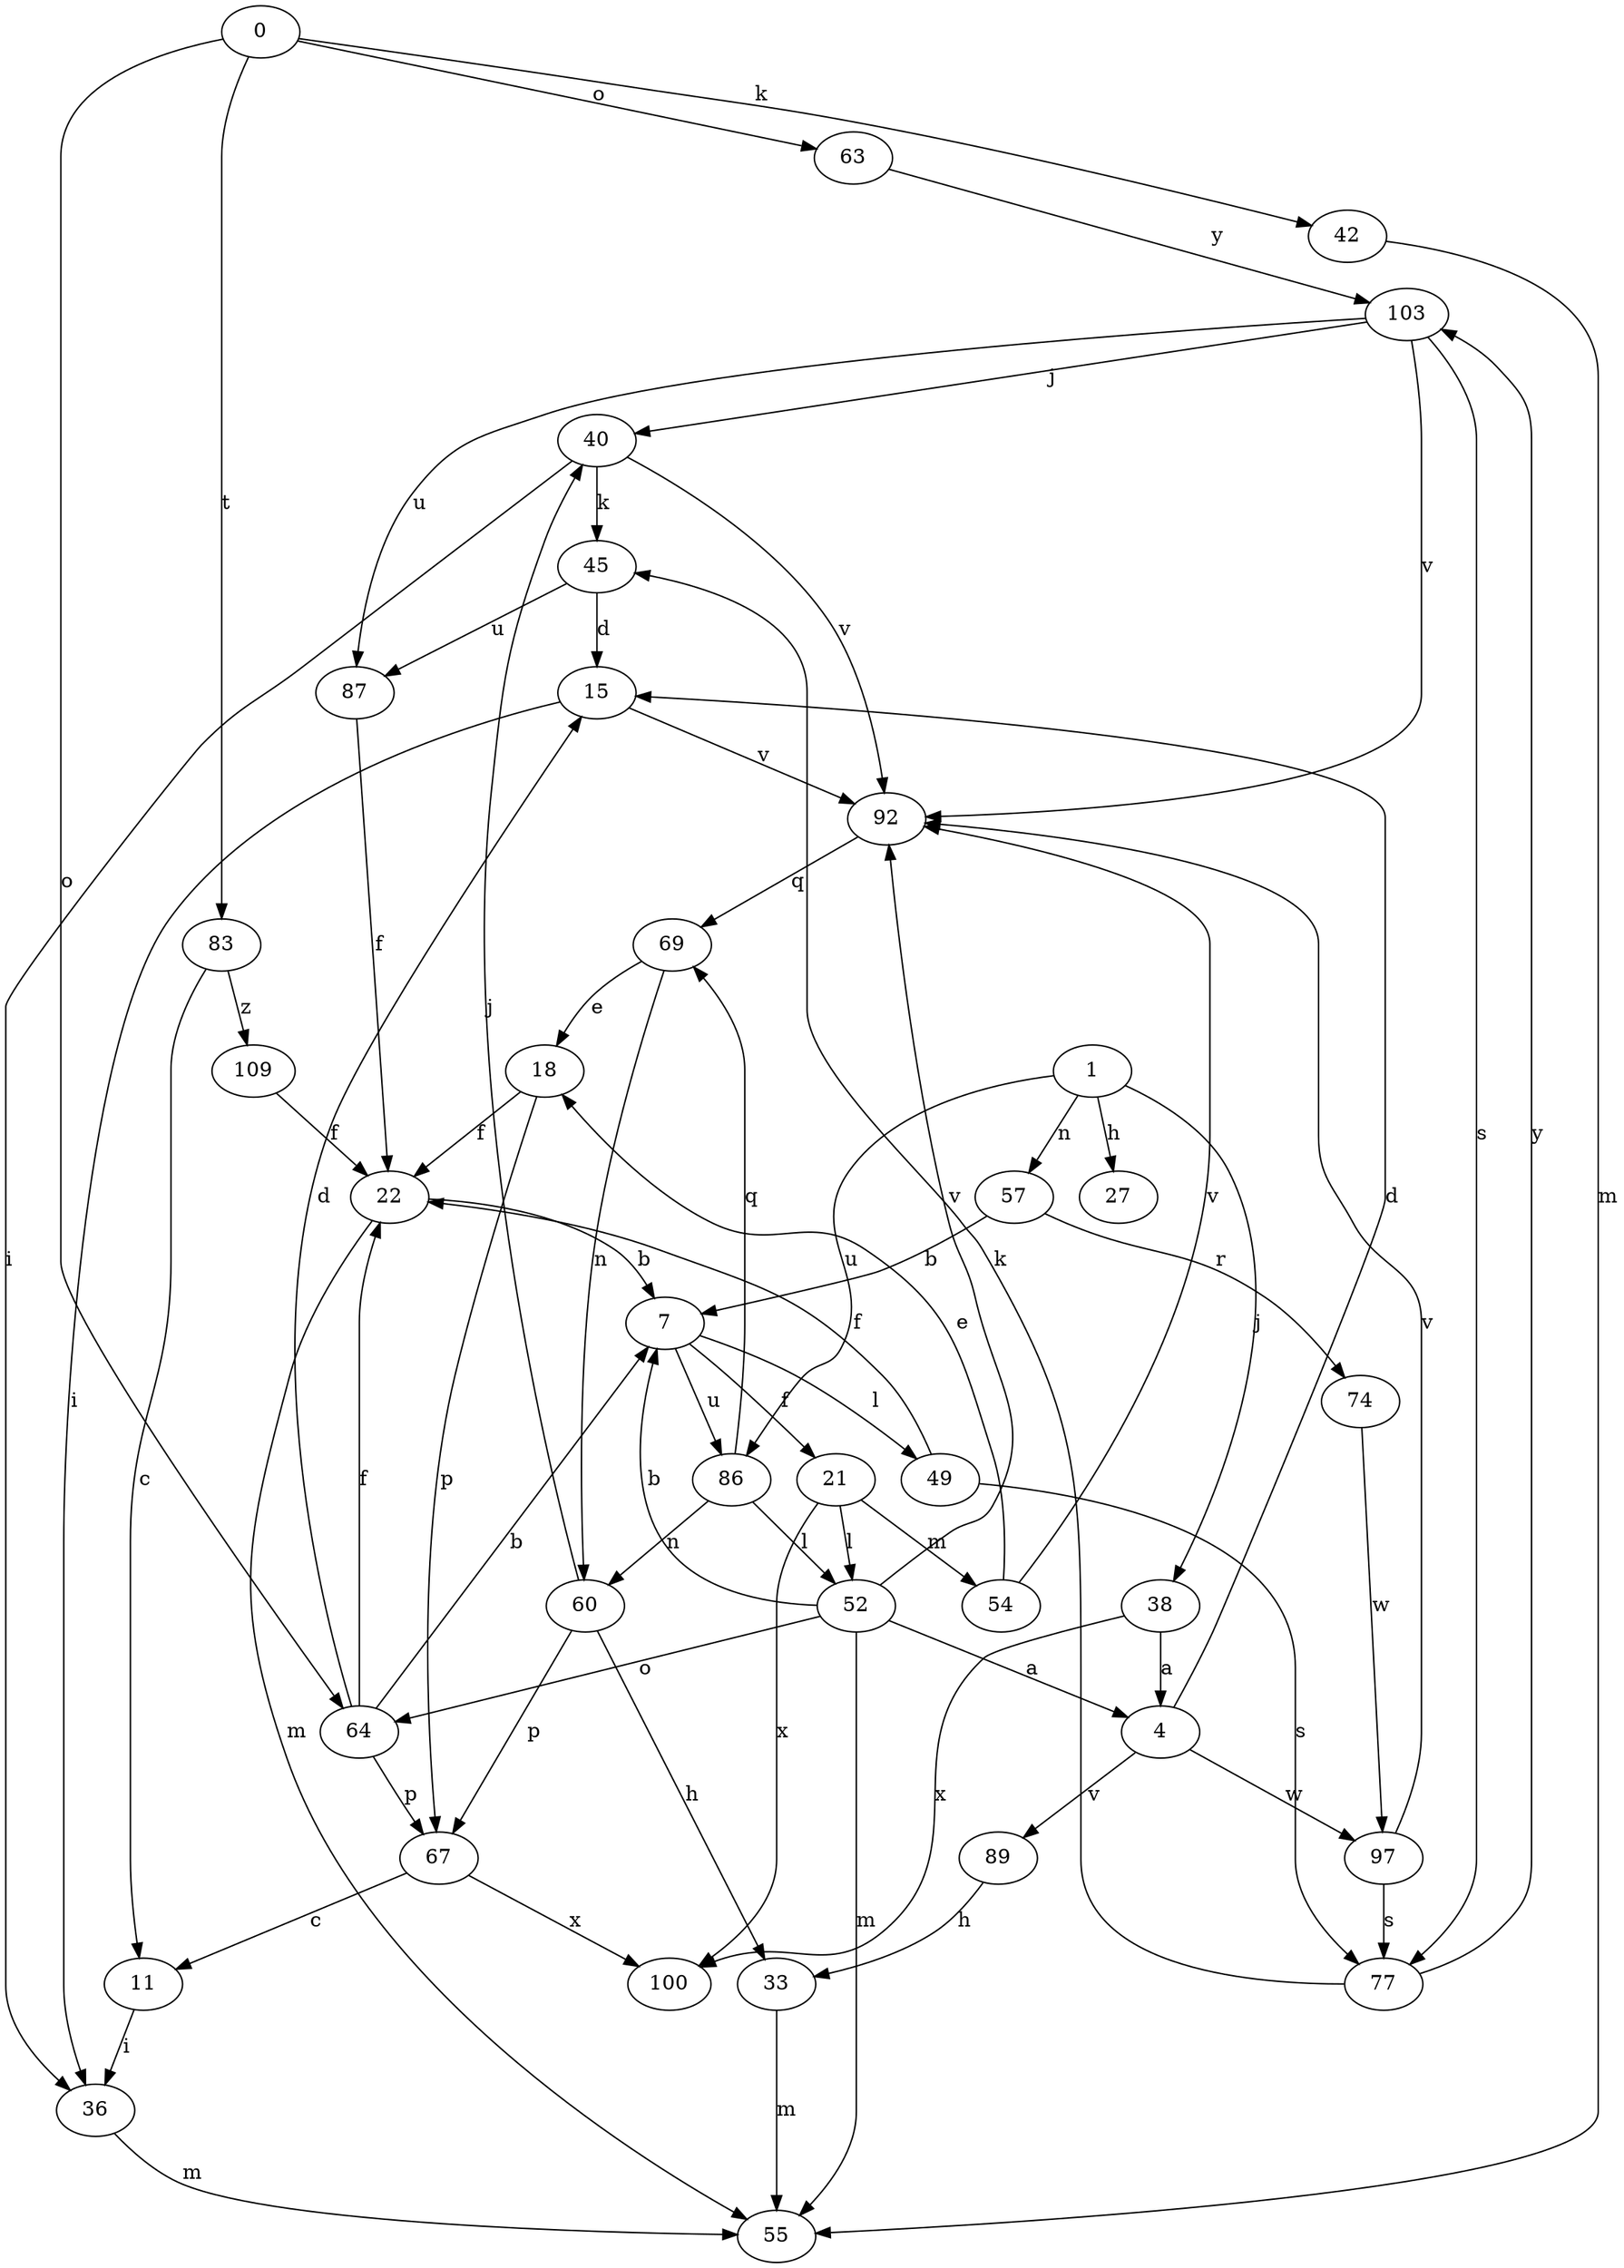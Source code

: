strict digraph  {
0;
1;
4;
7;
11;
15;
18;
21;
22;
27;
33;
36;
38;
40;
42;
45;
49;
52;
54;
55;
57;
60;
63;
64;
67;
69;
74;
77;
83;
86;
87;
89;
92;
97;
100;
103;
109;
0 -> 42  [label=k];
0 -> 63  [label=o];
0 -> 64  [label=o];
0 -> 83  [label=t];
1 -> 27  [label=h];
1 -> 38  [label=j];
1 -> 57  [label=n];
1 -> 86  [label=u];
4 -> 15  [label=d];
4 -> 89  [label=v];
4 -> 97  [label=w];
7 -> 21  [label=f];
7 -> 49  [label=l];
7 -> 86  [label=u];
11 -> 36  [label=i];
15 -> 36  [label=i];
15 -> 92  [label=v];
18 -> 22  [label=f];
18 -> 67  [label=p];
21 -> 52  [label=l];
21 -> 54  [label=m];
21 -> 100  [label=x];
22 -> 7  [label=b];
22 -> 55  [label=m];
33 -> 55  [label=m];
36 -> 55  [label=m];
38 -> 4  [label=a];
38 -> 100  [label=x];
40 -> 36  [label=i];
40 -> 45  [label=k];
40 -> 92  [label=v];
42 -> 55  [label=m];
45 -> 15  [label=d];
45 -> 87  [label=u];
49 -> 22  [label=f];
49 -> 77  [label=s];
52 -> 4  [label=a];
52 -> 7  [label=b];
52 -> 55  [label=m];
52 -> 64  [label=o];
52 -> 92  [label=v];
54 -> 18  [label=e];
54 -> 92  [label=v];
57 -> 7  [label=b];
57 -> 74  [label=r];
60 -> 33  [label=h];
60 -> 40  [label=j];
60 -> 67  [label=p];
63 -> 103  [label=y];
64 -> 7  [label=b];
64 -> 15  [label=d];
64 -> 22  [label=f];
64 -> 67  [label=p];
67 -> 11  [label=c];
67 -> 100  [label=x];
69 -> 18  [label=e];
69 -> 60  [label=n];
74 -> 97  [label=w];
77 -> 45  [label=k];
77 -> 103  [label=y];
83 -> 11  [label=c];
83 -> 109  [label=z];
86 -> 52  [label=l];
86 -> 60  [label=n];
86 -> 69  [label=q];
87 -> 22  [label=f];
89 -> 33  [label=h];
92 -> 69  [label=q];
97 -> 77  [label=s];
97 -> 92  [label=v];
103 -> 40  [label=j];
103 -> 77  [label=s];
103 -> 87  [label=u];
103 -> 92  [label=v];
109 -> 22  [label=f];
}
